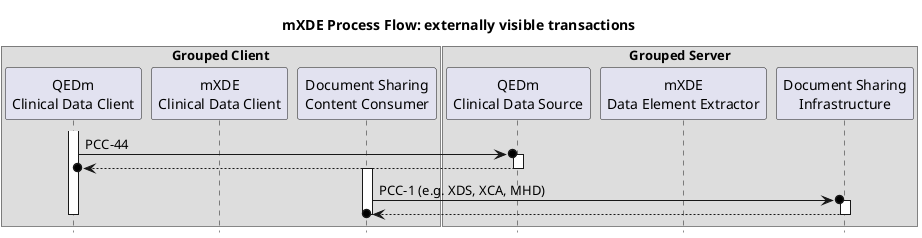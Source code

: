 @startuml
skinparam svgDimensionStyle false
hide footbox

title "mXDE Process Flow: externally visible transactions"
box "Grouped Client"
participant "QEDm\nClinical Data Client" as qClient
participant "mXDE\nClinical Data Client" as pClient
participant "Document Sharing\nContent Consumer" as dClient
end box
box "Grouped Server"
participant "QEDm\nClinical Data Source" as qServer
participant "mXDE\nData Element Extractor" as extractor
participant "Document Sharing\nInfrastructure" as dServer
end box

activate qClient
qClient ->o qServer : PCC-44
activate qServer
return 
deactivate qServer

activate dClient
dClient ->o dServer : PCC-1 (e.g. XDS, XCA, MHD)
activate dServer
return 
deactivate dServer
deactivate dClient

deactivate qClient 

@enduml
